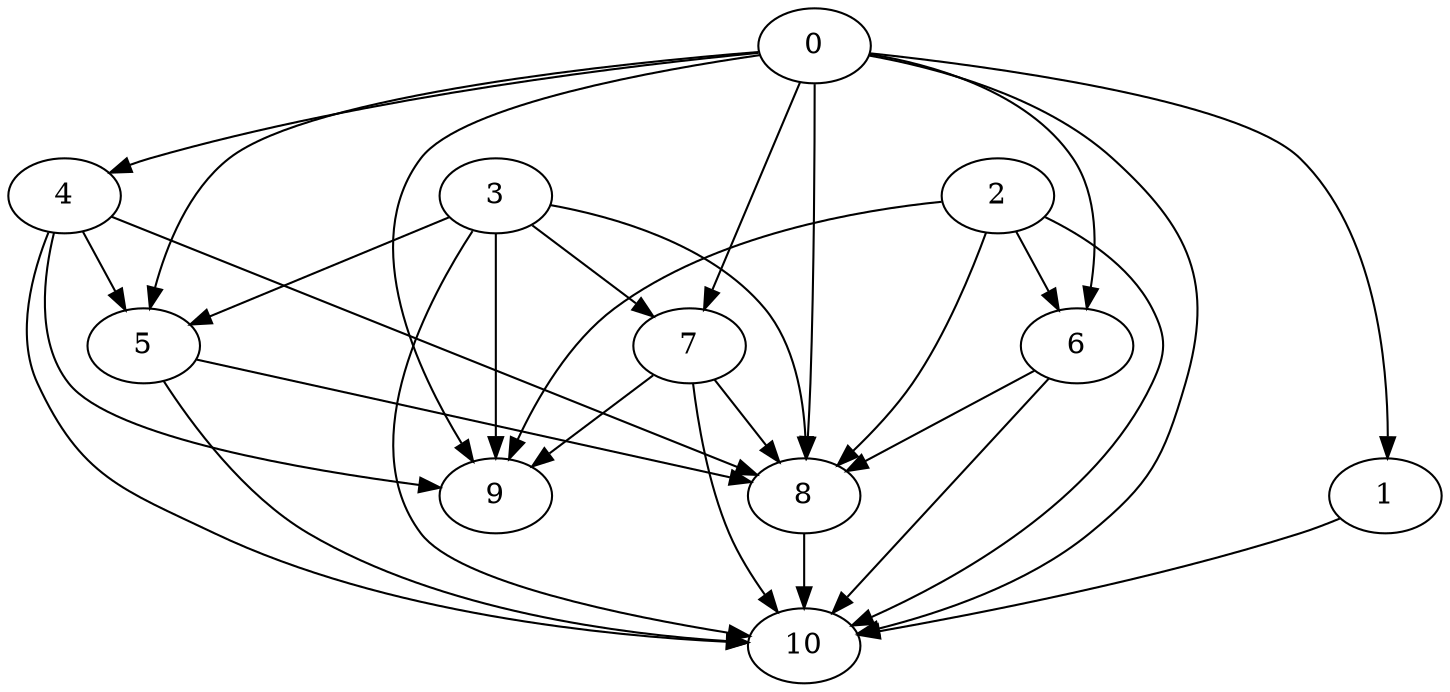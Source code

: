 digraph {
    0 -> 1;
    0 -> 7;
    0 -> 4;
    0 -> 10;
    4 -> 9;
    3 -> 7;
    2 -> 10;
    3 -> 10;
    7 -> 9;
    5 -> 10;
    6 -> 10;
    0 -> 5;
    0 -> 8;
    3 -> 5;
    2 -> 8;
    4 -> 10;
    3 -> 8;
    5 -> 8;
    7 -> 10;
    6 -> 8;
    8 -> 10;
    0 -> 9;
    0 -> 6;
    2 -> 9;
    4 -> 5;
    2 -> 6;
    3 -> 9;
    1 -> 10;
    4 -> 8;
    7 -> 8;
}
